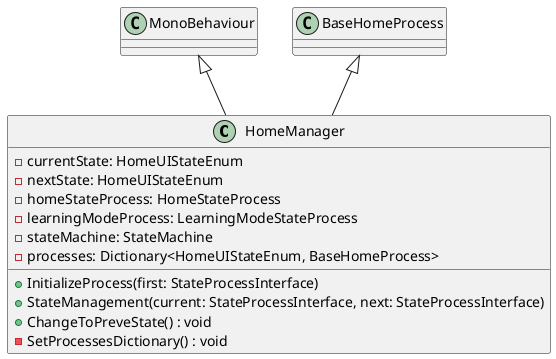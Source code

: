 @startuml
class HomeManager {
    - currentState: HomeUIStateEnum
    - nextState: HomeUIStateEnum
    - homeStateProcess: HomeStateProcess
    - learningModeProcess: LearningModeStateProcess
    - stateMachine: StateMachine
    - processes: Dictionary<HomeUIStateEnum, BaseHomeProcess>
    + InitializeProcess(first: StateProcessInterface)
    + StateManagement(current: StateProcessInterface, next: StateProcessInterface)
    + ChangeToPreveState() : void
    - SetProcessesDictionary() : void
}

MonoBehaviour <|-- HomeManager
BaseHomeProcess <|-- HomeManager